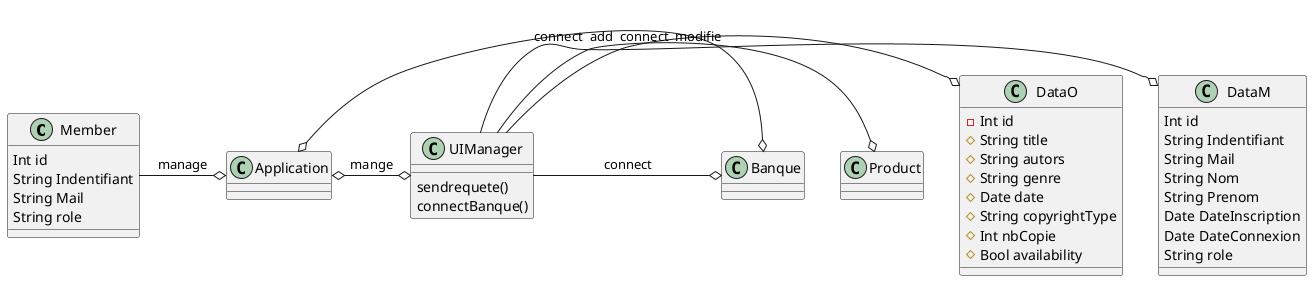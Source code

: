 


@startuml
Class Member {
    Int id  
    String Indentifiant 
    String Mail   
    String role     
    
}
Class Application {

}

Class UIManager {
    sendrequete()
    connectBanque()
}

Class DataM{
     Int id  
    String Indentifiant 
    String Mail 
    String Nom  
    String Prenom  
    Date DateInscription 
    Date DateConnexion  
    String role     
}
Class DataO{
    - Int id
    # String title
    # String autors
    # String genre
    # Date date
    # String copyrightType 
    # Int nbCopie
    # Bool availability
}

Class Product{

}

Class Banque {

}


Member -o Application : manage
Application o-o UIManager : mange
UIManager -o DataM : connect
UIManager -o DataO : connect
UIManager  -o Product : add
UIManager -o Banque : connect
Banque o-o Application : modifie

@enduml
